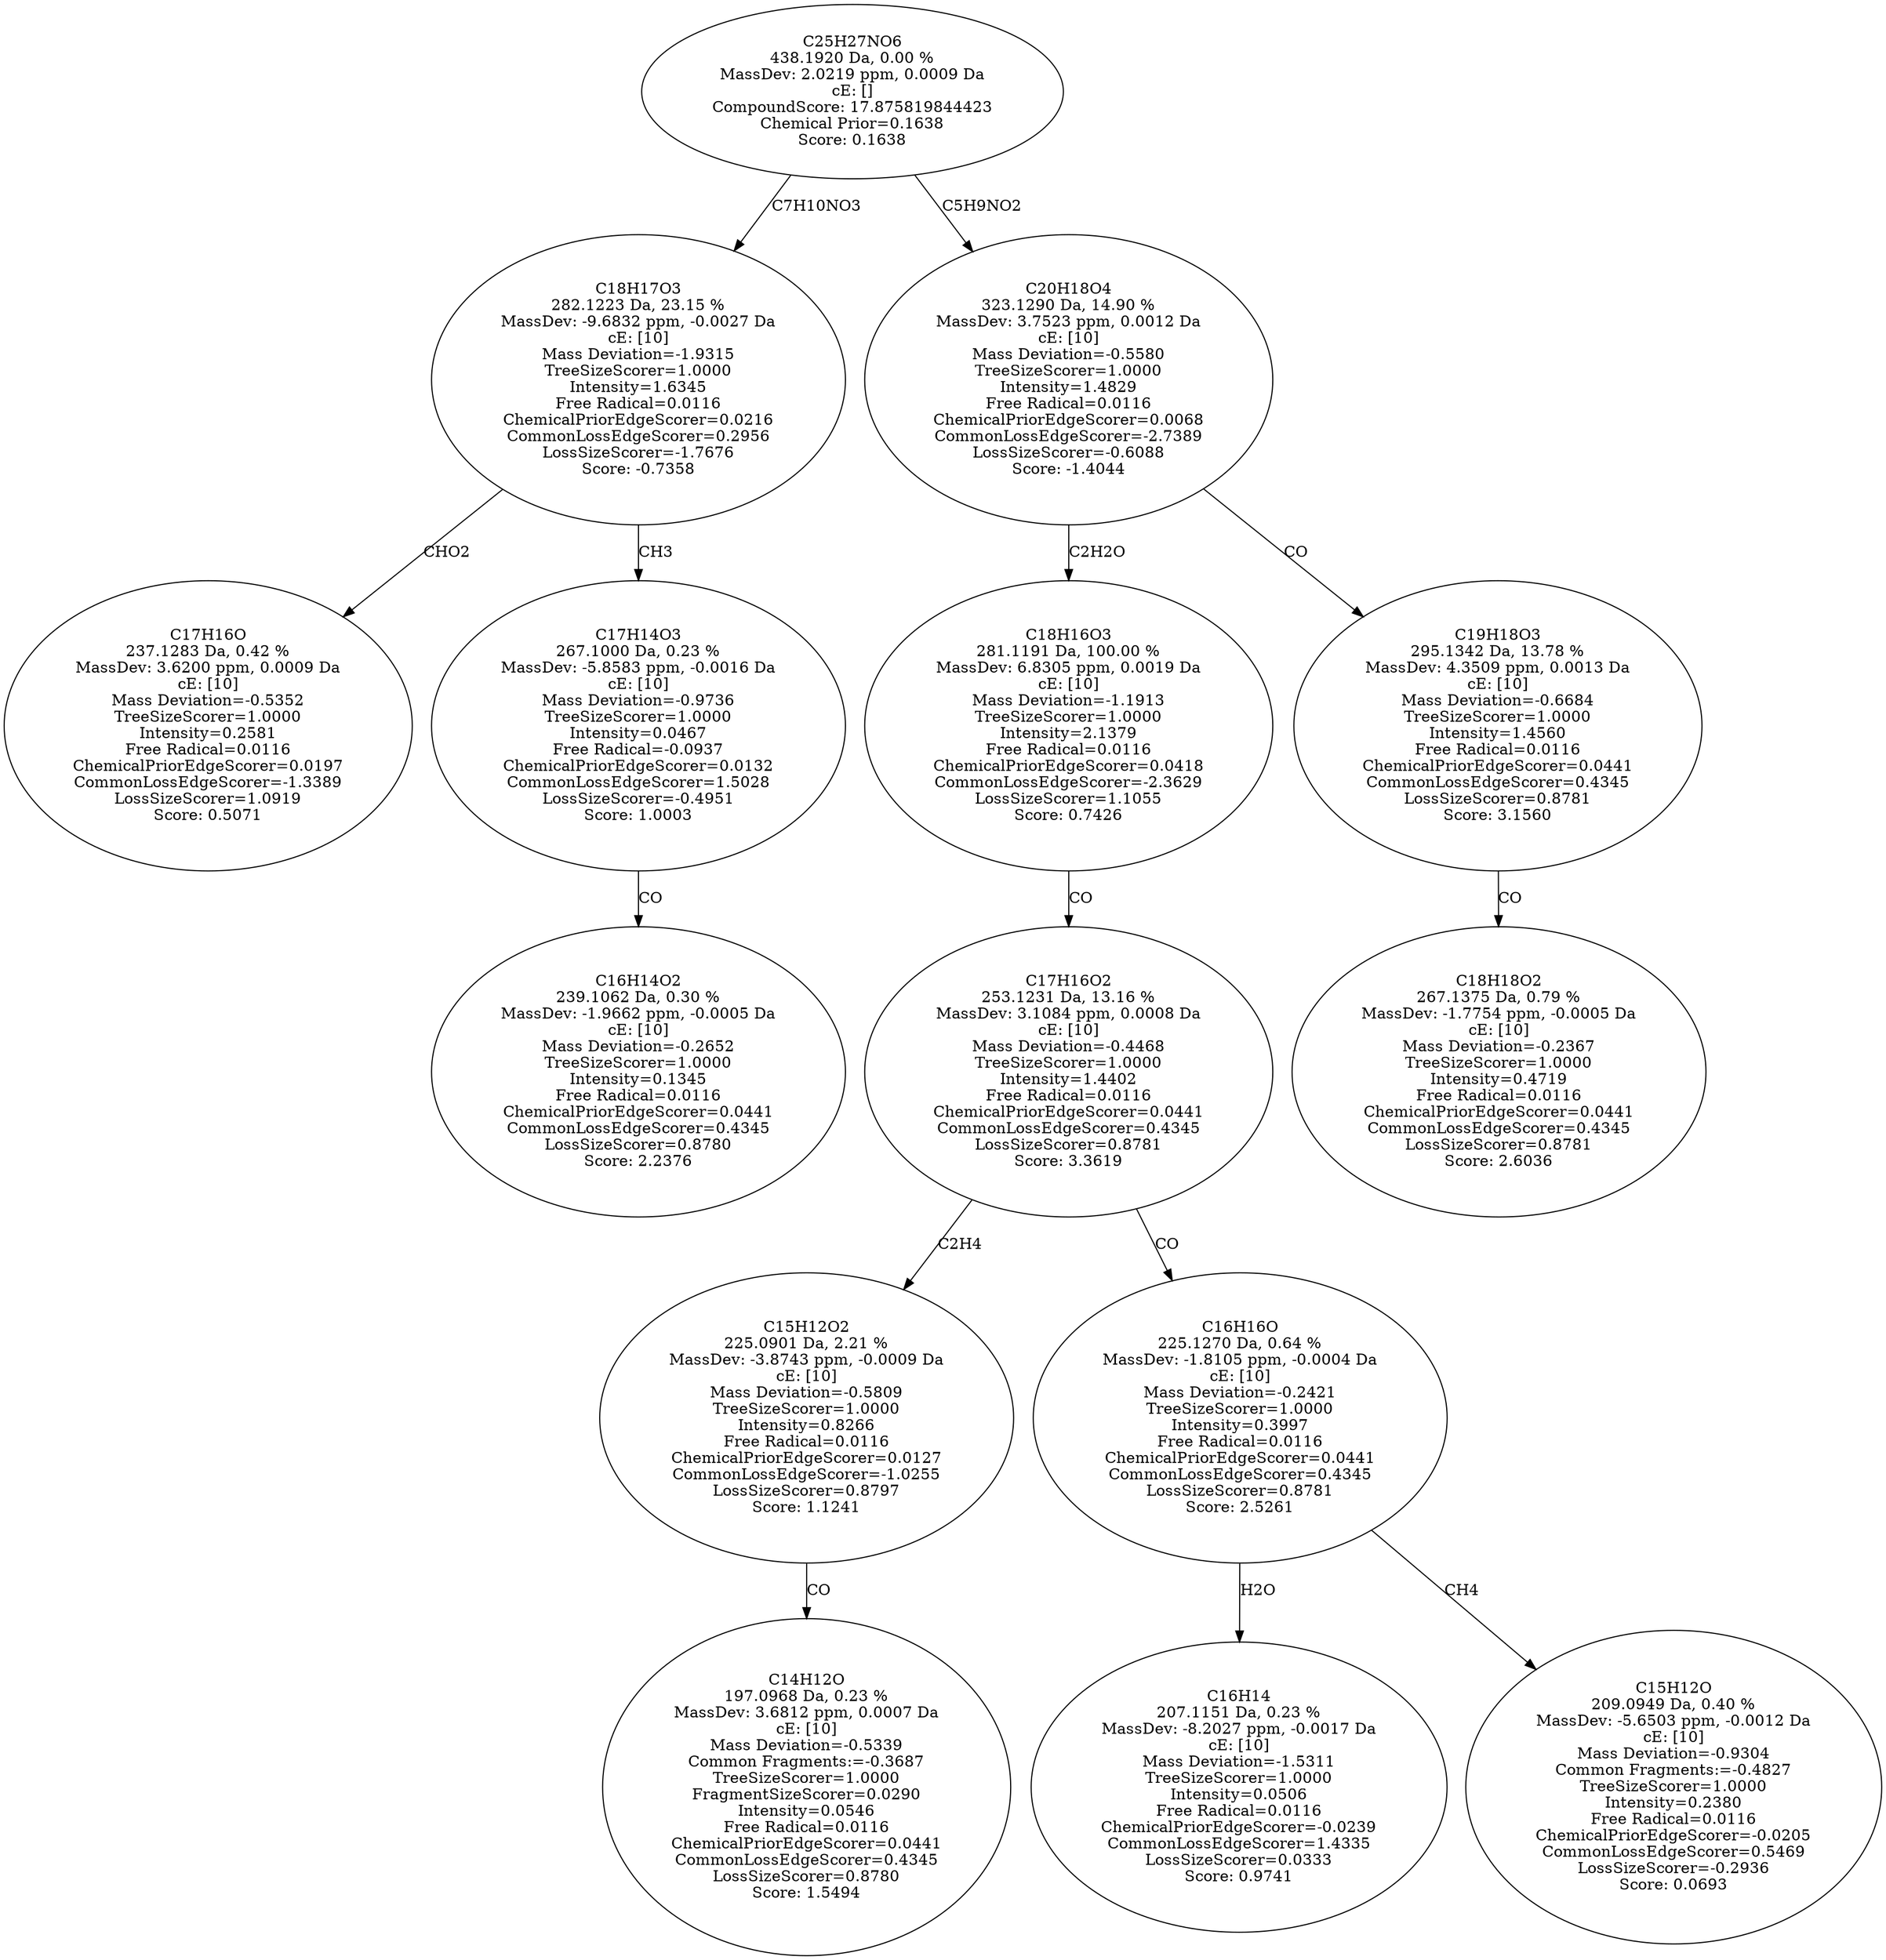 strict digraph {
v1 [label="C17H16O\n237.1283 Da, 0.42 %\nMassDev: 3.6200 ppm, 0.0009 Da\ncE: [10]\nMass Deviation=-0.5352\nTreeSizeScorer=1.0000\nIntensity=0.2581\nFree Radical=0.0116\nChemicalPriorEdgeScorer=0.0197\nCommonLossEdgeScorer=-1.3389\nLossSizeScorer=1.0919\nScore: 0.5071"];
v2 [label="C16H14O2\n239.1062 Da, 0.30 %\nMassDev: -1.9662 ppm, -0.0005 Da\ncE: [10]\nMass Deviation=-0.2652\nTreeSizeScorer=1.0000\nIntensity=0.1345\nFree Radical=0.0116\nChemicalPriorEdgeScorer=0.0441\nCommonLossEdgeScorer=0.4345\nLossSizeScorer=0.8780\nScore: 2.2376"];
v3 [label="C17H14O3\n267.1000 Da, 0.23 %\nMassDev: -5.8583 ppm, -0.0016 Da\ncE: [10]\nMass Deviation=-0.9736\nTreeSizeScorer=1.0000\nIntensity=0.0467\nFree Radical=-0.0937\nChemicalPriorEdgeScorer=0.0132\nCommonLossEdgeScorer=1.5028\nLossSizeScorer=-0.4951\nScore: 1.0003"];
v4 [label="C18H17O3\n282.1223 Da, 23.15 %\nMassDev: -9.6832 ppm, -0.0027 Da\ncE: [10]\nMass Deviation=-1.9315\nTreeSizeScorer=1.0000\nIntensity=1.6345\nFree Radical=0.0116\nChemicalPriorEdgeScorer=0.0216\nCommonLossEdgeScorer=0.2956\nLossSizeScorer=-1.7676\nScore: -0.7358"];
v5 [label="C14H12O\n197.0968 Da, 0.23 %\nMassDev: 3.6812 ppm, 0.0007 Da\ncE: [10]\nMass Deviation=-0.5339\nCommon Fragments:=-0.3687\nTreeSizeScorer=1.0000\nFragmentSizeScorer=0.0290\nIntensity=0.0546\nFree Radical=0.0116\nChemicalPriorEdgeScorer=0.0441\nCommonLossEdgeScorer=0.4345\nLossSizeScorer=0.8780\nScore: 1.5494"];
v6 [label="C15H12O2\n225.0901 Da, 2.21 %\nMassDev: -3.8743 ppm, -0.0009 Da\ncE: [10]\nMass Deviation=-0.5809\nTreeSizeScorer=1.0000\nIntensity=0.8266\nFree Radical=0.0116\nChemicalPriorEdgeScorer=0.0127\nCommonLossEdgeScorer=-1.0255\nLossSizeScorer=0.8797\nScore: 1.1241"];
v7 [label="C16H14\n207.1151 Da, 0.23 %\nMassDev: -8.2027 ppm, -0.0017 Da\ncE: [10]\nMass Deviation=-1.5311\nTreeSizeScorer=1.0000\nIntensity=0.0506\nFree Radical=0.0116\nChemicalPriorEdgeScorer=-0.0239\nCommonLossEdgeScorer=1.4335\nLossSizeScorer=0.0333\nScore: 0.9741"];
v8 [label="C15H12O\n209.0949 Da, 0.40 %\nMassDev: -5.6503 ppm, -0.0012 Da\ncE: [10]\nMass Deviation=-0.9304\nCommon Fragments:=-0.4827\nTreeSizeScorer=1.0000\nIntensity=0.2380\nFree Radical=0.0116\nChemicalPriorEdgeScorer=-0.0205\nCommonLossEdgeScorer=0.5469\nLossSizeScorer=-0.2936\nScore: 0.0693"];
v9 [label="C16H16O\n225.1270 Da, 0.64 %\nMassDev: -1.8105 ppm, -0.0004 Da\ncE: [10]\nMass Deviation=-0.2421\nTreeSizeScorer=1.0000\nIntensity=0.3997\nFree Radical=0.0116\nChemicalPriorEdgeScorer=0.0441\nCommonLossEdgeScorer=0.4345\nLossSizeScorer=0.8781\nScore: 2.5261"];
v10 [label="C17H16O2\n253.1231 Da, 13.16 %\nMassDev: 3.1084 ppm, 0.0008 Da\ncE: [10]\nMass Deviation=-0.4468\nTreeSizeScorer=1.0000\nIntensity=1.4402\nFree Radical=0.0116\nChemicalPriorEdgeScorer=0.0441\nCommonLossEdgeScorer=0.4345\nLossSizeScorer=0.8781\nScore: 3.3619"];
v11 [label="C18H16O3\n281.1191 Da, 100.00 %\nMassDev: 6.8305 ppm, 0.0019 Da\ncE: [10]\nMass Deviation=-1.1913\nTreeSizeScorer=1.0000\nIntensity=2.1379\nFree Radical=0.0116\nChemicalPriorEdgeScorer=0.0418\nCommonLossEdgeScorer=-2.3629\nLossSizeScorer=1.1055\nScore: 0.7426"];
v12 [label="C18H18O2\n267.1375 Da, 0.79 %\nMassDev: -1.7754 ppm, -0.0005 Da\ncE: [10]\nMass Deviation=-0.2367\nTreeSizeScorer=1.0000\nIntensity=0.4719\nFree Radical=0.0116\nChemicalPriorEdgeScorer=0.0441\nCommonLossEdgeScorer=0.4345\nLossSizeScorer=0.8781\nScore: 2.6036"];
v13 [label="C19H18O3\n295.1342 Da, 13.78 %\nMassDev: 4.3509 ppm, 0.0013 Da\ncE: [10]\nMass Deviation=-0.6684\nTreeSizeScorer=1.0000\nIntensity=1.4560\nFree Radical=0.0116\nChemicalPriorEdgeScorer=0.0441\nCommonLossEdgeScorer=0.4345\nLossSizeScorer=0.8781\nScore: 3.1560"];
v14 [label="C20H18O4\n323.1290 Da, 14.90 %\nMassDev: 3.7523 ppm, 0.0012 Da\ncE: [10]\nMass Deviation=-0.5580\nTreeSizeScorer=1.0000\nIntensity=1.4829\nFree Radical=0.0116\nChemicalPriorEdgeScorer=0.0068\nCommonLossEdgeScorer=-2.7389\nLossSizeScorer=-0.6088\nScore: -1.4044"];
v15 [label="C25H27NO6\n438.1920 Da, 0.00 %\nMassDev: 2.0219 ppm, 0.0009 Da\ncE: []\nCompoundScore: 17.875819844423\nChemical Prior=0.1638\nScore: 0.1638"];
v4 -> v1 [label="CHO2"];
v3 -> v2 [label="CO"];
v4 -> v3 [label="CH3"];
v15 -> v4 [label="C7H10NO3"];
v6 -> v5 [label="CO"];
v10 -> v6 [label="C2H4"];
v9 -> v7 [label="H2O"];
v9 -> v8 [label="CH4"];
v10 -> v9 [label="CO"];
v11 -> v10 [label="CO"];
v14 -> v11 [label="C2H2O"];
v13 -> v12 [label="CO"];
v14 -> v13 [label="CO"];
v15 -> v14 [label="C5H9NO2"];
}